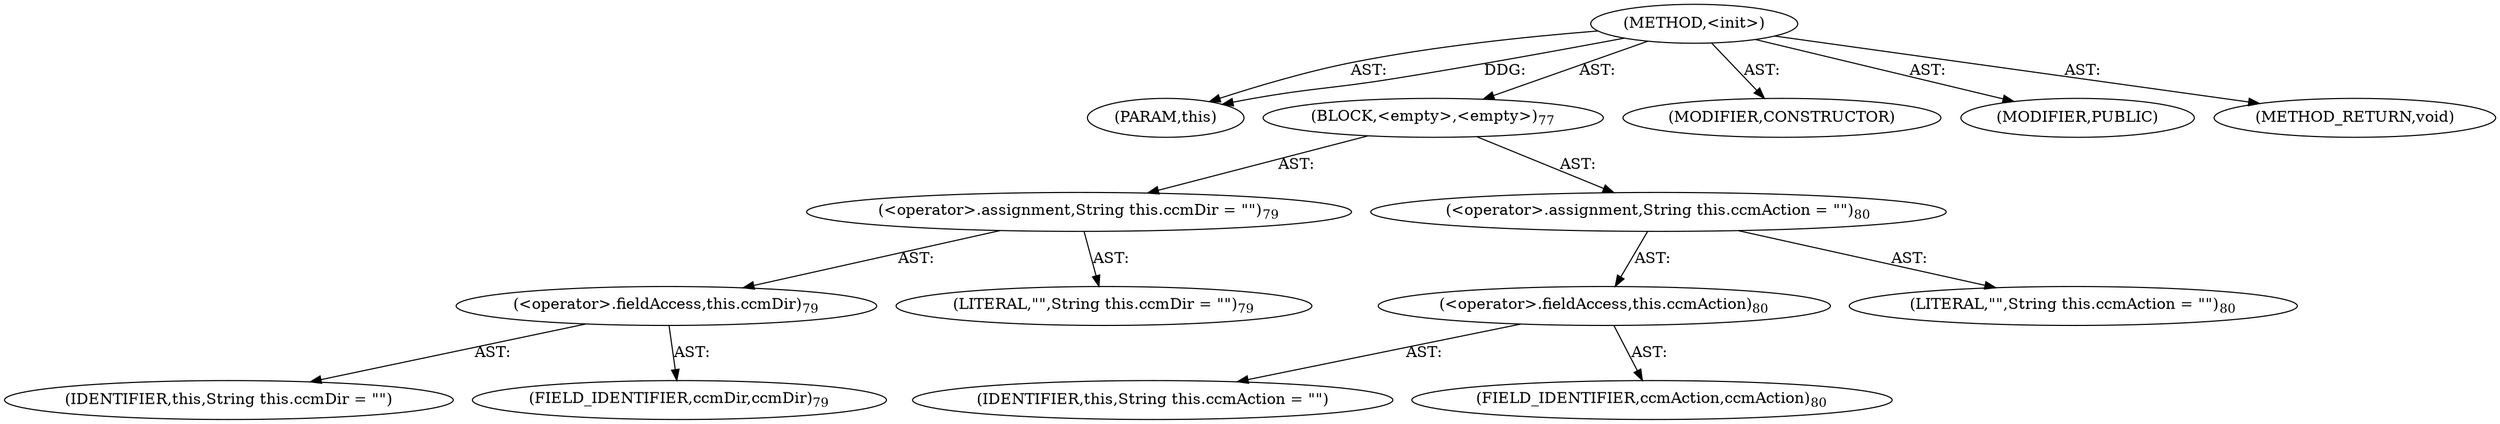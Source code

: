 digraph "&lt;init&gt;" {  
"111669149702" [label = <(METHOD,&lt;init&gt;)> ]
"115964117003" [label = <(PARAM,this)> ]
"25769803787" [label = <(BLOCK,&lt;empty&gt;,&lt;empty&gt;)<SUB>77</SUB>> ]
"30064771110" [label = <(&lt;operator&gt;.assignment,String this.ccmDir = &quot;&quot;)<SUB>79</SUB>> ]
"30064771111" [label = <(&lt;operator&gt;.fieldAccess,this.ccmDir)<SUB>79</SUB>> ]
"68719476772" [label = <(IDENTIFIER,this,String this.ccmDir = &quot;&quot;)> ]
"55834574855" [label = <(FIELD_IDENTIFIER,ccmDir,ccmDir)<SUB>79</SUB>> ]
"90194313219" [label = <(LITERAL,&quot;&quot;,String this.ccmDir = &quot;&quot;)<SUB>79</SUB>> ]
"30064771112" [label = <(&lt;operator&gt;.assignment,String this.ccmAction = &quot;&quot;)<SUB>80</SUB>> ]
"30064771113" [label = <(&lt;operator&gt;.fieldAccess,this.ccmAction)<SUB>80</SUB>> ]
"68719476773" [label = <(IDENTIFIER,this,String this.ccmAction = &quot;&quot;)> ]
"55834574856" [label = <(FIELD_IDENTIFIER,ccmAction,ccmAction)<SUB>80</SUB>> ]
"90194313220" [label = <(LITERAL,&quot;&quot;,String this.ccmAction = &quot;&quot;)<SUB>80</SUB>> ]
"133143986202" [label = <(MODIFIER,CONSTRUCTOR)> ]
"133143986203" [label = <(MODIFIER,PUBLIC)> ]
"128849018886" [label = <(METHOD_RETURN,void)> ]
  "111669149702" -> "115964117003"  [ label = "AST: "] 
  "111669149702" -> "25769803787"  [ label = "AST: "] 
  "111669149702" -> "133143986202"  [ label = "AST: "] 
  "111669149702" -> "133143986203"  [ label = "AST: "] 
  "111669149702" -> "128849018886"  [ label = "AST: "] 
  "25769803787" -> "30064771110"  [ label = "AST: "] 
  "25769803787" -> "30064771112"  [ label = "AST: "] 
  "30064771110" -> "30064771111"  [ label = "AST: "] 
  "30064771110" -> "90194313219"  [ label = "AST: "] 
  "30064771111" -> "68719476772"  [ label = "AST: "] 
  "30064771111" -> "55834574855"  [ label = "AST: "] 
  "30064771112" -> "30064771113"  [ label = "AST: "] 
  "30064771112" -> "90194313220"  [ label = "AST: "] 
  "30064771113" -> "68719476773"  [ label = "AST: "] 
  "30064771113" -> "55834574856"  [ label = "AST: "] 
  "111669149702" -> "115964117003"  [ label = "DDG: "] 
}
